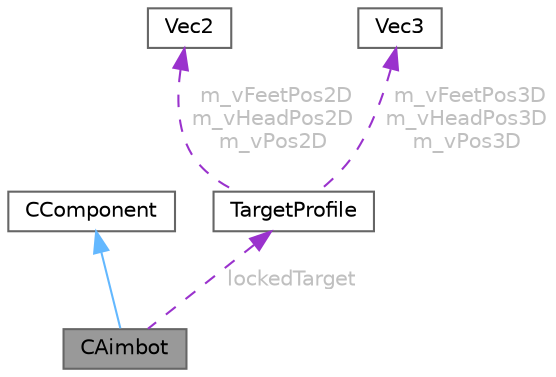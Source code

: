 digraph "CAimbot"
{
 // LATEX_PDF_SIZE
  bgcolor="transparent";
  edge [fontname=Helvetica,fontsize=10,labelfontname=Helvetica,labelfontsize=10];
  node [fontname=Helvetica,fontsize=10,shape=box,height=0.2,width=0.4];
  Node1 [id="Node000001",label="CAimbot",height=0.2,width=0.4,color="gray40", fillcolor="grey60", style="filled", fontcolor="black",tooltip="A class responsible for managing and controlling the aimbot functionality in the Xenon framework."];
  Node2 -> Node1 [id="edge1_Node000001_Node000002",dir="back",color="steelblue1",style="solid",tooltip=" "];
  Node2 [id="Node000002",label="CComponent",height=0.2,width=0.4,color="gray40", fillcolor="white", style="filled",URL="$d4/da1/classCComponent.html",tooltip="A base class for components in the Xenon system."];
  Node3 -> Node1 [id="edge2_Node000001_Node000003",dir="back",color="darkorchid3",style="dashed",tooltip=" ",label=" lockedTarget",fontcolor="grey" ];
  Node3 [id="Node000003",label="TargetProfile",height=0.2,width=0.4,color="gray40", fillcolor="white", style="filled",URL="$db/d59/classTargetProfile.html",tooltip=" "];
  Node4 -> Node3 [id="edge3_Node000003_Node000004",dir="back",color="darkorchid3",style="dashed",tooltip=" ",label=" m_vFeetPos2D\nm_vHeadPos2D\nm_vPos2D",fontcolor="grey" ];
  Node4 [id="Node000004",label="Vec2",height=0.2,width=0.4,color="gray40", fillcolor="white", style="filled",URL="$d3/d95/classVec2.html",tooltip=" "];
  Node5 -> Node3 [id="edge4_Node000003_Node000005",dir="back",color="darkorchid3",style="dashed",tooltip=" ",label=" m_vFeetPos3D\nm_vHeadPos3D\nm_vPos3D",fontcolor="grey" ];
  Node5 [id="Node000005",label="Vec3",height=0.2,width=0.4,color="gray40", fillcolor="white", style="filled",URL="$d9/de4/classVec3.html",tooltip=" "];
}
